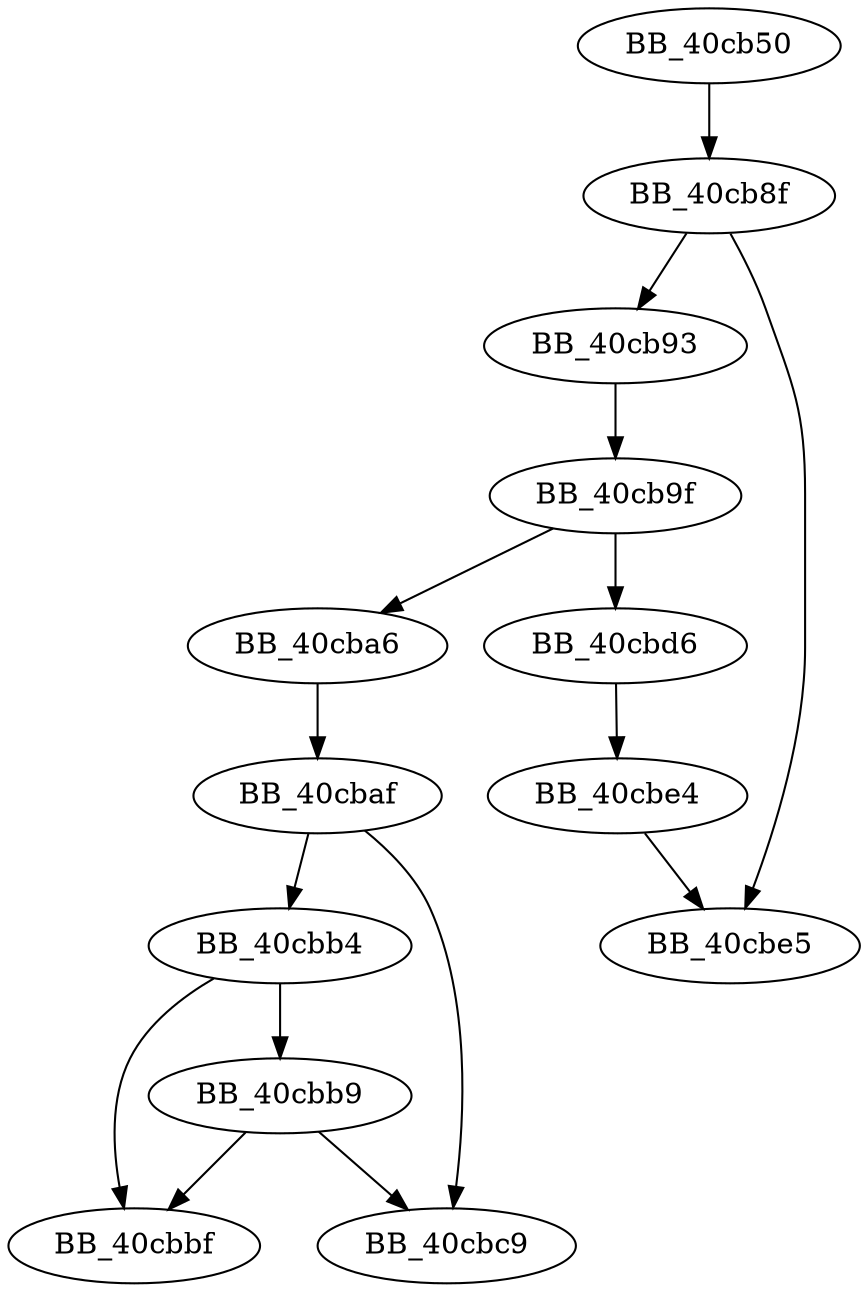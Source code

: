 DiGraph sub_40CB50{
BB_40cb50->BB_40cb8f
BB_40cb8f->BB_40cb93
BB_40cb8f->BB_40cbe5
BB_40cb93->BB_40cb9f
BB_40cb9f->BB_40cba6
BB_40cb9f->BB_40cbd6
BB_40cba6->BB_40cbaf
BB_40cbaf->BB_40cbb4
BB_40cbaf->BB_40cbc9
BB_40cbb4->BB_40cbb9
BB_40cbb4->BB_40cbbf
BB_40cbb9->BB_40cbbf
BB_40cbb9->BB_40cbc9
BB_40cbd6->BB_40cbe4
BB_40cbe4->BB_40cbe5
}
